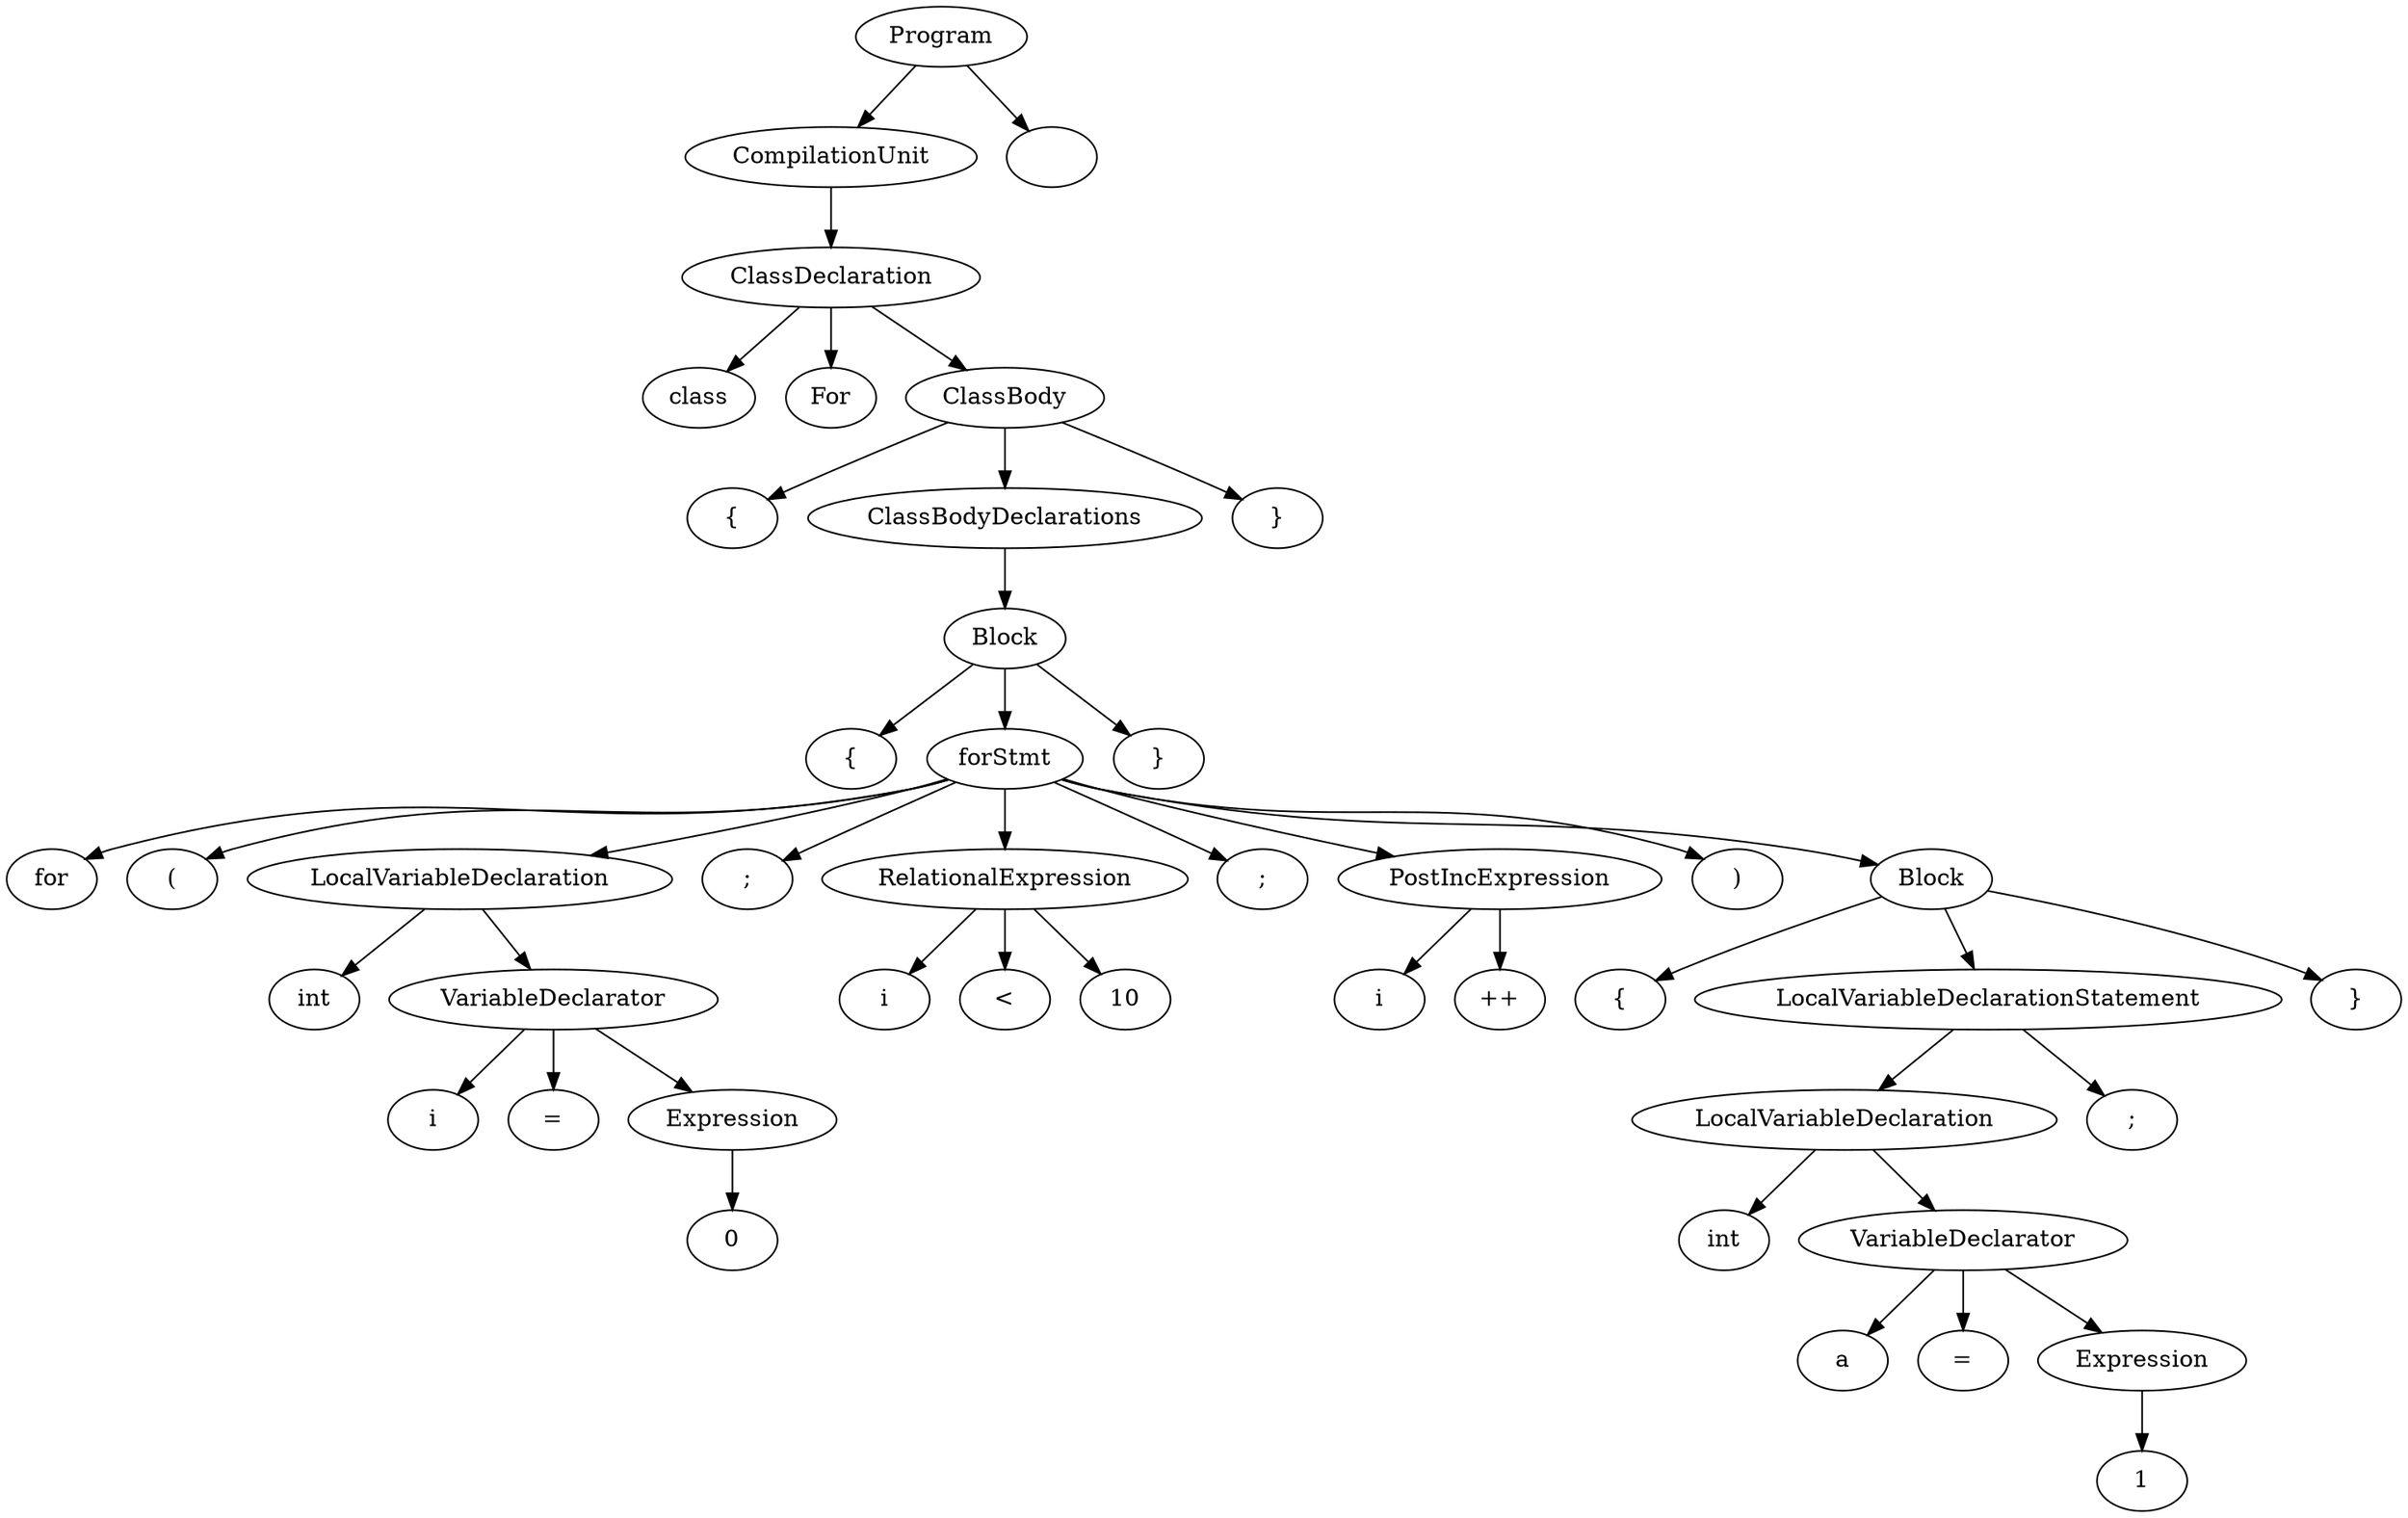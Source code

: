 digraph G {
n1 [label="class"]
n2 [label="For"]
n3 [label="{"]
n4 [label="{"]
n5 [label="for"]
n6 [label="("]
n7 [label="int"]
n8 [label="i"]
n9 [label="="]
n10 [label="0"]
n11 [label="Expression"]
n11->n10;
n12 [label="VariableDeclarator"]
n12->n11;
n12->n9;
n12->n8;
n13 [label="LocalVariableDeclaration"]
n13->n12;
n13->n7;
n14 [label=";"]
n15 [label="i"]
n16 [label="<"]
n17 [label="10"]
n18 [label="RelationalExpression"]
n18->n17;
n18->n16;
n18->n15;
n19 [label=";"]
n20 [label="i"]
n21 [label="++"]
n22 [label="PostIncExpression"]
n22->n21;
n22->n20;
n23 [label=")"]
n24 [label="{"]
n25 [label="int"]
n26 [label="a"]
n27 [label="="]
n28 [label="1"]
n29 [label="Expression"]
n29->n28;
n30 [label="VariableDeclarator"]
n30->n29;
n30->n27;
n30->n26;
n31 [label="LocalVariableDeclaration"]
n31->n30;
n31->n25;
n32 [label=";"]
n33 [label="LocalVariableDeclarationStatement"]
n33->n32;
n33->n31;
n34 [label="}"]
n35 [label="Block"]
n35->n34;
n35->n33;
n35->n24;
n36 [label="forStmt"]
n36->n35;
n36->n23;
n36->n22;
n36->n19;
n36->n18;
n36->n14;
n36->n13;
n36->n6;
n36->n5;
n37 [label="}"]
n38 [label="Block"]
n38->n37;
n38->n36;
n38->n4;
n39 [label="ClassBodyDeclarations"]
n39->n38;
n40 [label="}"]
n41 [label="ClassBody"]
n41->n40;
n41->n39;
n41->n3;
n42 [label="ClassDeclaration"]
n42->n41;
n42->n2;
n42->n1;
n43 [label="CompilationUnit"]
n43->n42;
n44 [label="Program"]
n44->n45;
n44->n43;
n45 [label=""]
}
